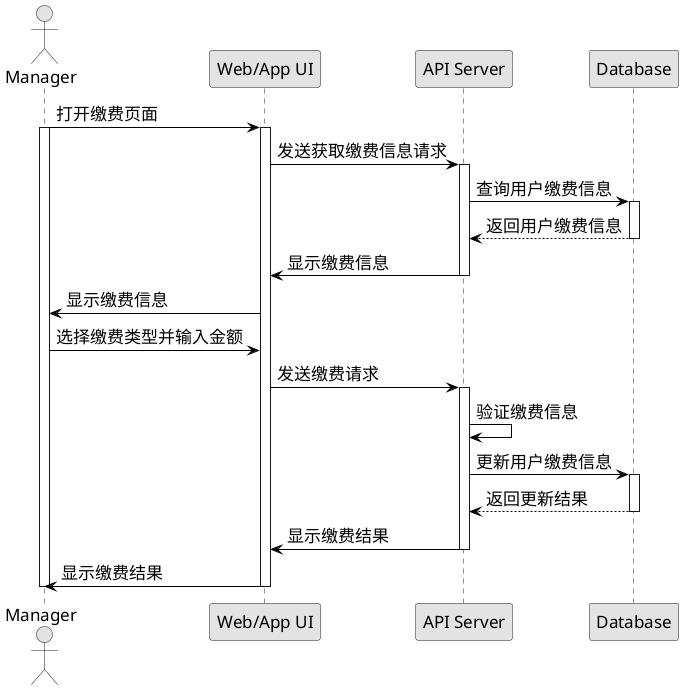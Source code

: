 @startuml
skinparam classBackgroundColor transparent
skinparam classBorderColor black
skinparam Shadowing false
skinparam  ArrowColor black
skinparam defaultFontsize 17
skinparam monochrome true


actor Manager
participant "Web/App UI"
participant "API Server"
participant "Database"

Manager -> "Web/App UI": 打开缴费页面
activate Manager
activate "Web/App UI"
"Web/App UI" -> "API Server": 发送获取缴费信息请求
activate "API Server"
"API Server" -> "Database": 查询用户缴费信息
activate "Database"
"Database" --> "API Server": 返回用户缴费信息
deactivate "Database"
"API Server" -> "Web/App UI": 显示缴费信息
deactivate "API Server"
"Web/App UI" -> Manager: 显示缴费信息
Manager -> "Web/App UI": 选择缴费类型并输入金额
"Web/App UI" -> "API Server": 发送缴费请求
activate "API Server"
"API Server" -> "API Server": 验证缴费信息
"API Server" -> "Database": 更新用户缴费信息
activate "Database"
"Database" --> "API Server": 返回更新结果
deactivate "Database"
"API Server" -> "Web/App UI": 显示缴费结果
deactivate "API Server"
"Web/App UI" -> Manager: 显示缴费结果
deactivate "Web/App UI"
deactivate Manager
@enduml
